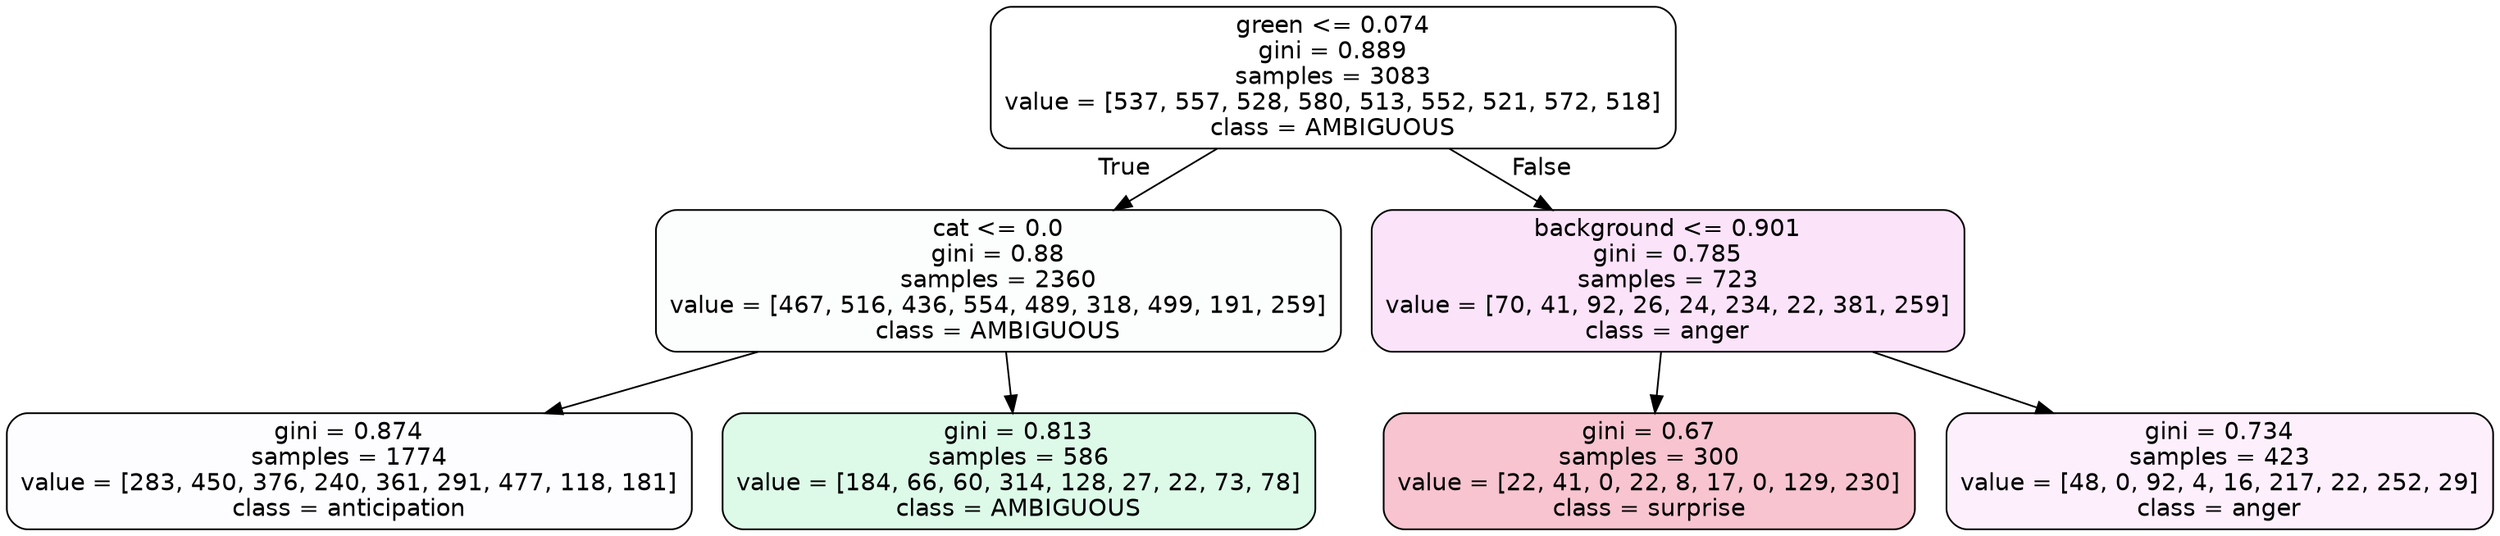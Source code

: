 digraph Tree {
node [shape=box, style="filled, rounded", color="black", fontname=helvetica] ;
edge [fontname=helvetica] ;
0 [label="green <= 0.074\ngini = 0.889\nsamples = 3083\nvalue = [537, 557, 528, 580, 513, 552, 521, 572, 518]\nclass = AMBIGUOUS", fillcolor="#39e58100"] ;
1 [label="cat <= 0.0\ngini = 0.88\nsamples = 2360\nvalue = [467, 516, 436, 554, 489, 318, 499, 191, 259]\nclass = AMBIGUOUS", fillcolor="#39e58103"] ;
0 -> 1 [labeldistance=2.5, labelangle=45, headlabel="True"] ;
2 [label="gini = 0.874\nsamples = 1774\nvalue = [283, 450, 376, 240, 361, 291, 477, 118, 181]\nclass = anticipation", fillcolor="#8139e503"] ;
1 -> 2 ;
3 [label="gini = 0.813\nsamples = 586\nvalue = [184, 66, 60, 314, 128, 27, 22, 73, 78]\nclass = AMBIGUOUS", fillcolor="#39e5812b"] ;
1 -> 3 ;
4 [label="background <= 0.901\ngini = 0.785\nsamples = 723\nvalue = [70, 41, 92, 26, 24, 234, 22, 381, 259]\nclass = anger", fillcolor="#e539d723"] ;
0 -> 4 [labeldistance=2.5, labelangle=-45, headlabel="False"] ;
5 [label="gini = 0.67\nsamples = 300\nvalue = [22, 41, 0, 22, 8, 17, 0, 129, 230]\nclass = surprise", fillcolor="#e539644c"] ;
4 -> 5 ;
6 [label="gini = 0.734\nsamples = 423\nvalue = [48, 0, 92, 4, 16, 217, 22, 252, 29]\nclass = anger", fillcolor="#e539d713"] ;
4 -> 6 ;
}